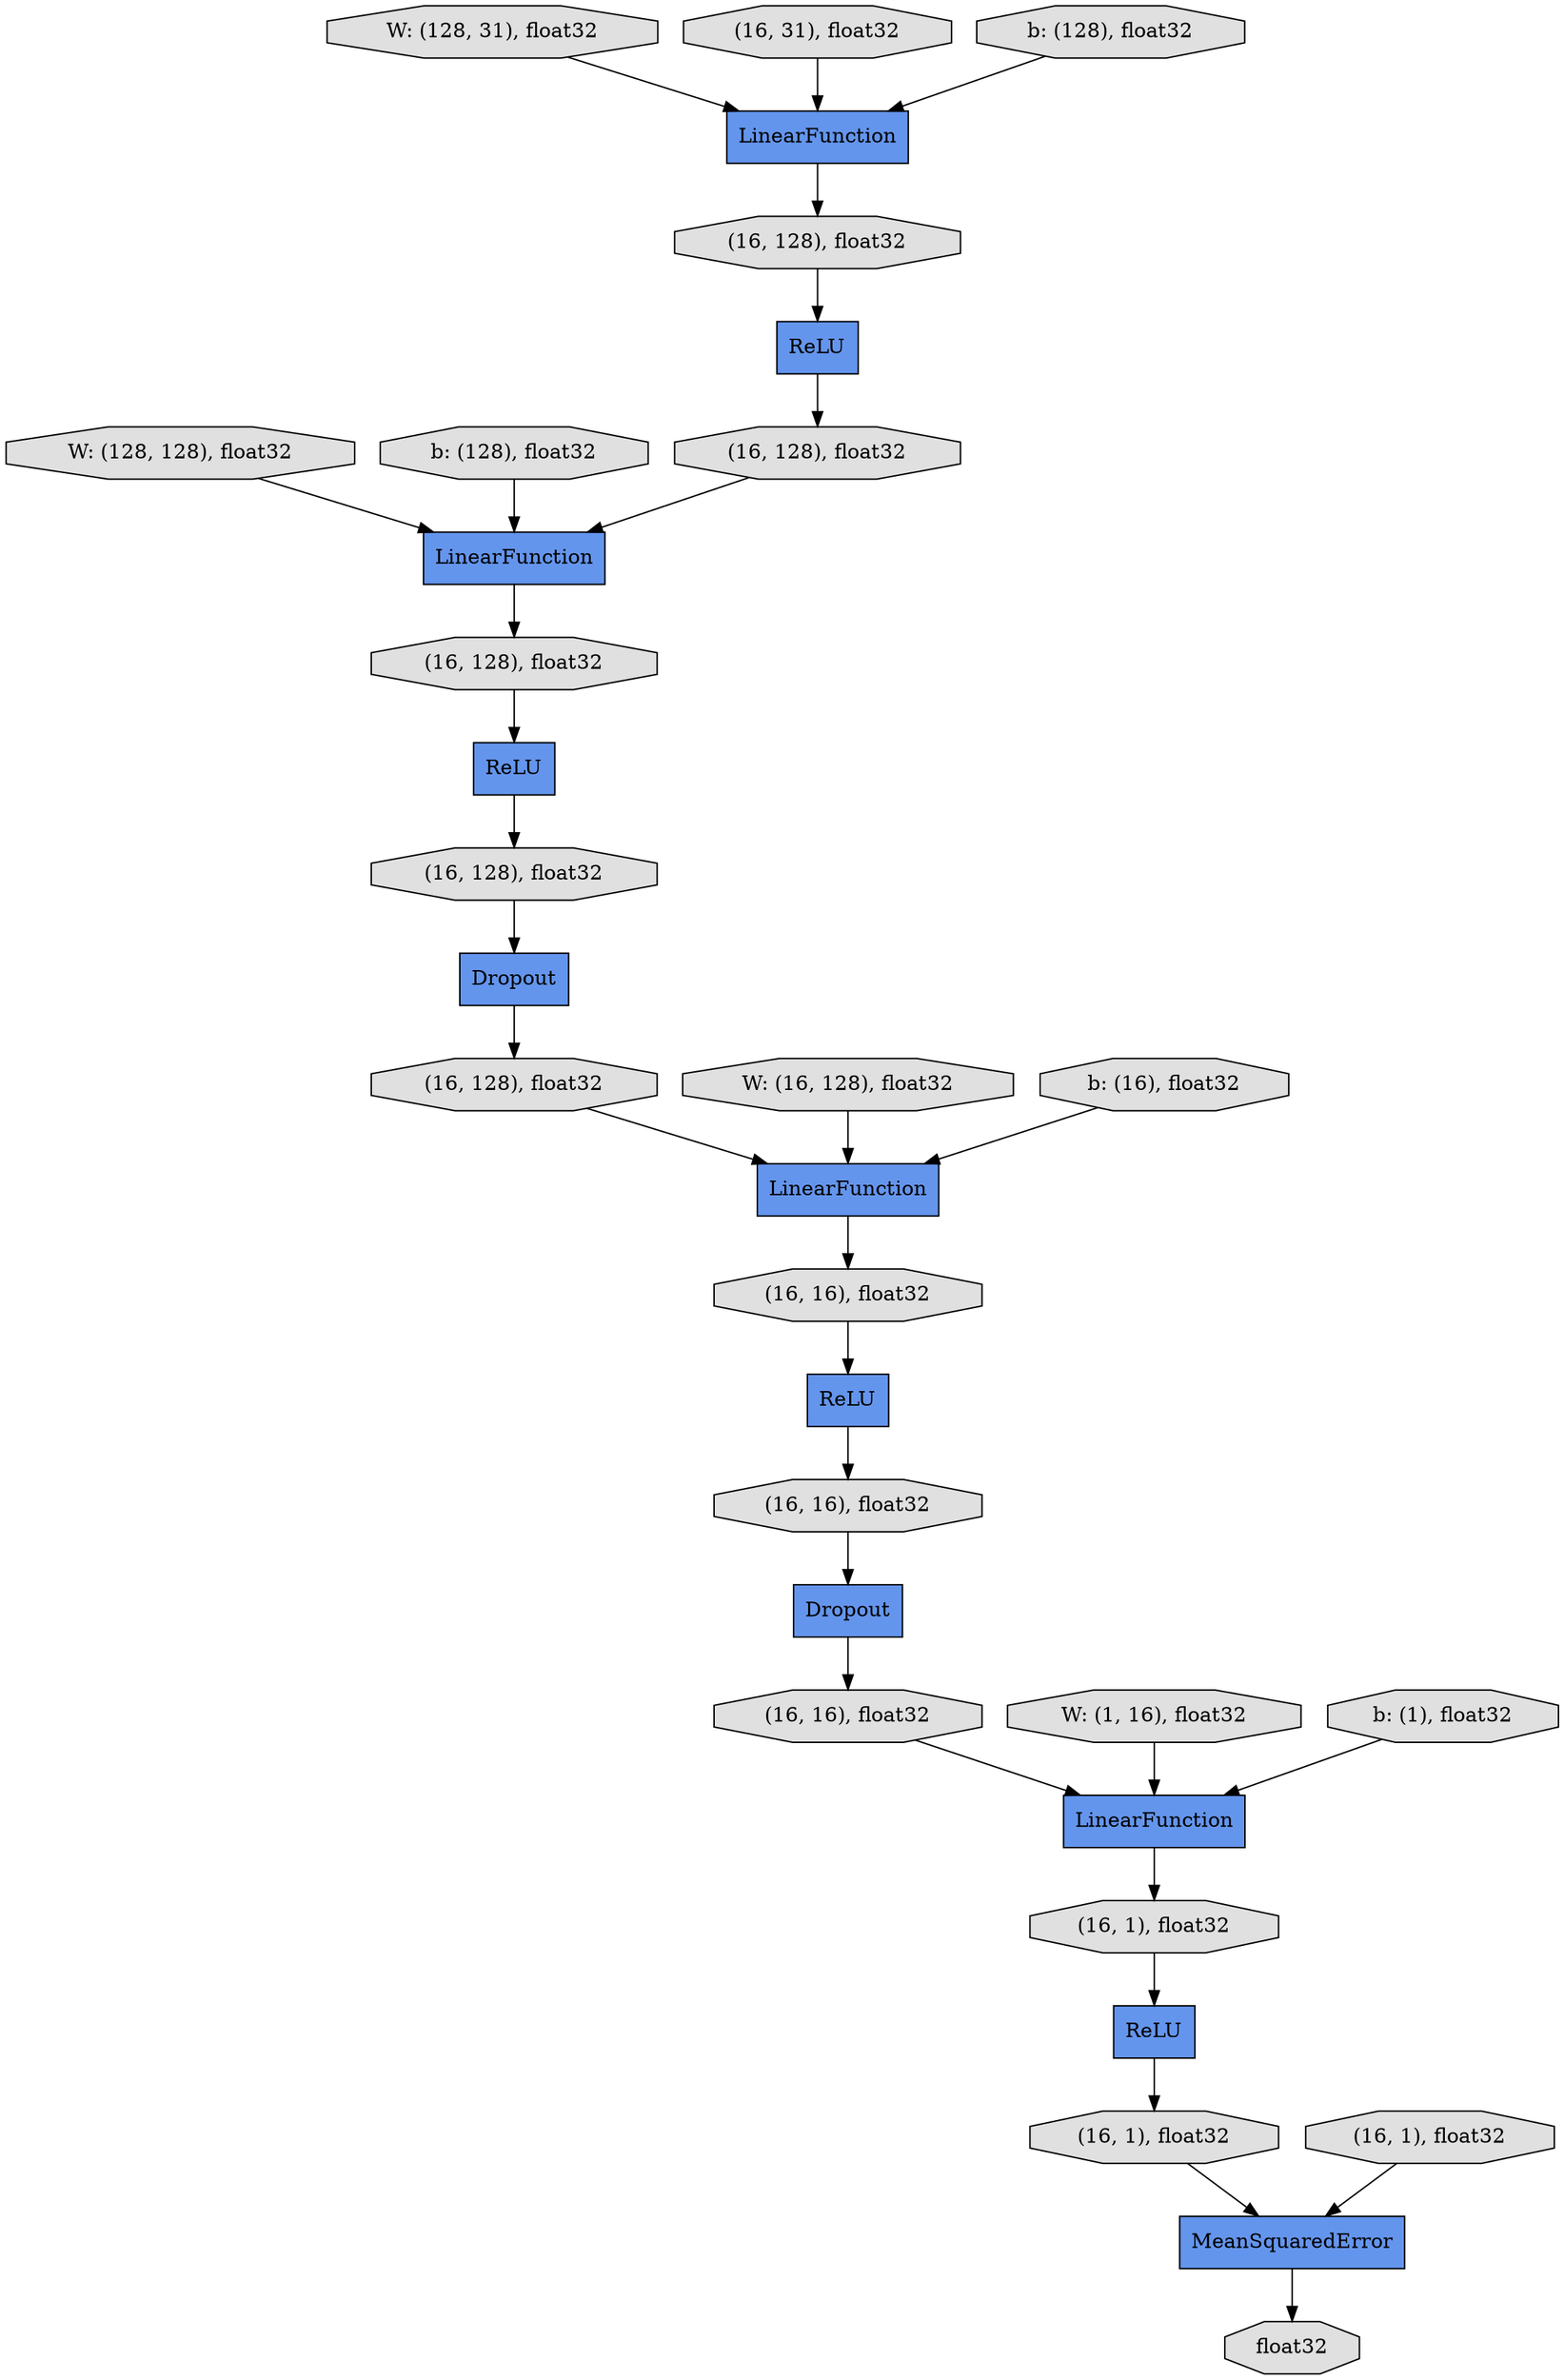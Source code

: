 digraph graphname{rankdir=TB;1521814589512 [label="W: (128, 128), float32",shape="octagon",fillcolor="#E0E0E0",style="filled"];1521814628504 [label="MeanSquaredError",shape="record",fillcolor="#6495ED",style="filled"];1521721716976 [label="W: (128, 31), float32",shape="octagon",fillcolor="#E0E0E0",style="filled"];1521814628616 [label="(16, 16), float32",shape="octagon",fillcolor="#E0E0E0",style="filled"];1521814589848 [label="b: (128), float32",shape="octagon",fillcolor="#E0E0E0",style="filled"];1521814626712 [label="LinearFunction",shape="record",fillcolor="#6495ED",style="filled"];1521814628784 [label="(16, 1), float32",shape="octagon",fillcolor="#E0E0E0",style="filled"];1521814626824 [label="ReLU",shape="record",fillcolor="#6495ED",style="filled"];1521814626880 [label="ReLU",shape="record",fillcolor="#6495ED",style="filled"];1521814626936 [label="(16, 31), float32",shape="octagon",fillcolor="#E0E0E0",style="filled"];1521814629008 [label="(16, 1), float32",shape="octagon",fillcolor="#E0E0E0",style="filled"];1521814626992 [label="LinearFunction",shape="record",fillcolor="#6495ED",style="filled"];1521814590184 [label="W: (16, 128), float32",shape="octagon",fillcolor="#E0E0E0",style="filled"];1521814627048 [label="(16, 128), float32",shape="octagon",fillcolor="#E0E0E0",style="filled"];1521814627104 [label="LinearFunction",shape="record",fillcolor="#6495ED",style="filled"];1521814629176 [label="(16, 1), float32",shape="octagon",fillcolor="#E0E0E0",style="filled"];1521814627216 [label="(16, 128), float32",shape="octagon",fillcolor="#E0E0E0",style="filled"];1521814629288 [label="float32",shape="octagon",fillcolor="#E0E0E0",style="filled"];1521814627328 [label="Dropout",shape="record",fillcolor="#6495ED",style="filled"];1521814590520 [label="b: (16), float32",shape="octagon",fillcolor="#E0E0E0",style="filled"];1521814627440 [label="(16, 128), float32",shape="octagon",fillcolor="#E0E0E0",style="filled"];1521814627608 [label="ReLU",shape="record",fillcolor="#6495ED",style="filled"];1521814627664 [label="(16, 128), float32",shape="octagon",fillcolor="#E0E0E0",style="filled"];1521814590856 [label="W: (1, 16), float32",shape="octagon",fillcolor="#E0E0E0",style="filled"];1521814627776 [label="Dropout",shape="record",fillcolor="#6495ED",style="filled"];1521814627832 [label="LinearFunction",shape="record",fillcolor="#6495ED",style="filled"];1521814627944 [label="(16, 128), float32",shape="octagon",fillcolor="#E0E0E0",style="filled"];1521814310584 [label="b: (128), float32",shape="octagon",fillcolor="#E0E0E0",style="filled"];1521814591192 [label="b: (1), float32",shape="octagon",fillcolor="#E0E0E0",style="filled"];1521814628112 [label="(16, 16), float32",shape="octagon",fillcolor="#E0E0E0",style="filled"];1521814628280 [label="ReLU",shape="record",fillcolor="#6495ED",style="filled"];1521814628336 [label="(16, 16), float32",shape="octagon",fillcolor="#E0E0E0",style="filled"];1521814628336 -> 1521814627776;1521814629176 -> 1521814628504;1521814626824 -> 1521814627664;1521814628784 -> 1521814628280;1521814627440 -> 1521814626824;1521814627776 -> 1521814628616;1521814627216 -> 1521814626992;1521814629008 -> 1521814628504;1521814590520 -> 1521814627104;1521814626880 -> 1521814627216;1521814591192 -> 1521814627832;1521814628112 -> 1521814627608;1521814590856 -> 1521814627832;1521814628504 -> 1521814629288;1521814589848 -> 1521814626992;1521814628616 -> 1521814627832;1521814627608 -> 1521814628336;1521814626936 -> 1521814626712;1521814627832 -> 1521814628784;1521814626712 -> 1521814627048;1521814589512 -> 1521814626992;1521814626992 -> 1521814627440;1521814627944 -> 1521814627104;1521814627664 -> 1521814627328;1521721716976 -> 1521814626712;1521814627048 -> 1521814626880;1521814627104 -> 1521814628112;1521814627328 -> 1521814627944;1521814628280 -> 1521814629008;1521814310584 -> 1521814626712;1521814590184 -> 1521814627104;}